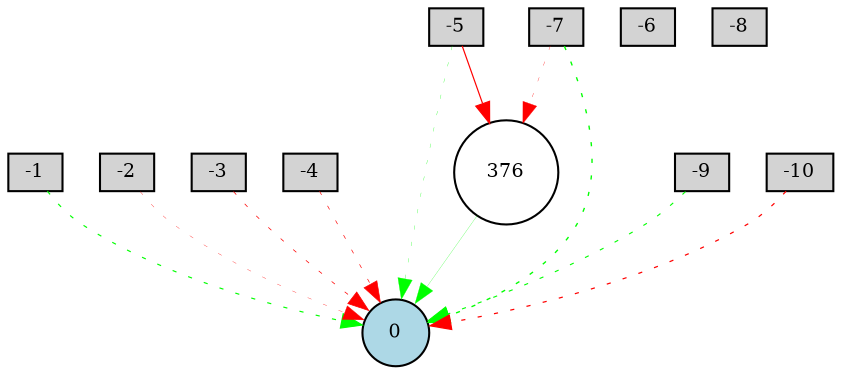 digraph {
	node [fontsize=9 height=0.2 shape=circle width=0.2]
	-1 [fillcolor=lightgray shape=box style=filled]
	-2 [fillcolor=lightgray shape=box style=filled]
	-3 [fillcolor=lightgray shape=box style=filled]
	-4 [fillcolor=lightgray shape=box style=filled]
	-5 [fillcolor=lightgray shape=box style=filled]
	-6 [fillcolor=lightgray shape=box style=filled]
	-7 [fillcolor=lightgray shape=box style=filled]
	-8 [fillcolor=lightgray shape=box style=filled]
	-9 [fillcolor=lightgray shape=box style=filled]
	-10 [fillcolor=lightgray shape=box style=filled]
	0 [fillcolor=lightblue style=filled]
	376 [fillcolor=white style=filled]
	-1 -> 0 [color=green penwidth=0.5623334132863765 style=dotted]
	-2 -> 0 [color=red penwidth=0.15432614647376164 style=dotted]
	-3 -> 0 [color=red penwidth=0.3515534047543083 style=dotted]
	-4 -> 0 [color=red penwidth=0.31438514859657124 style=dotted]
	-5 -> 0 [color=green penwidth=0.14298596205693626 style=dotted]
	-7 -> 0 [color=green penwidth=0.6595884276627013 style=dotted]
	-9 -> 0 [color=green penwidth=0.5356530774292406 style=dotted]
	-10 -> 0 [color=red penwidth=0.5932800917964315 style=dotted]
	-7 -> 376 [color=red penwidth=0.1492908437412358 style=dotted]
	376 -> 0 [color=green penwidth=0.109921063861377 style=solid]
	-5 -> 376 [color=red penwidth=0.5737200130976003 style=solid]
}
